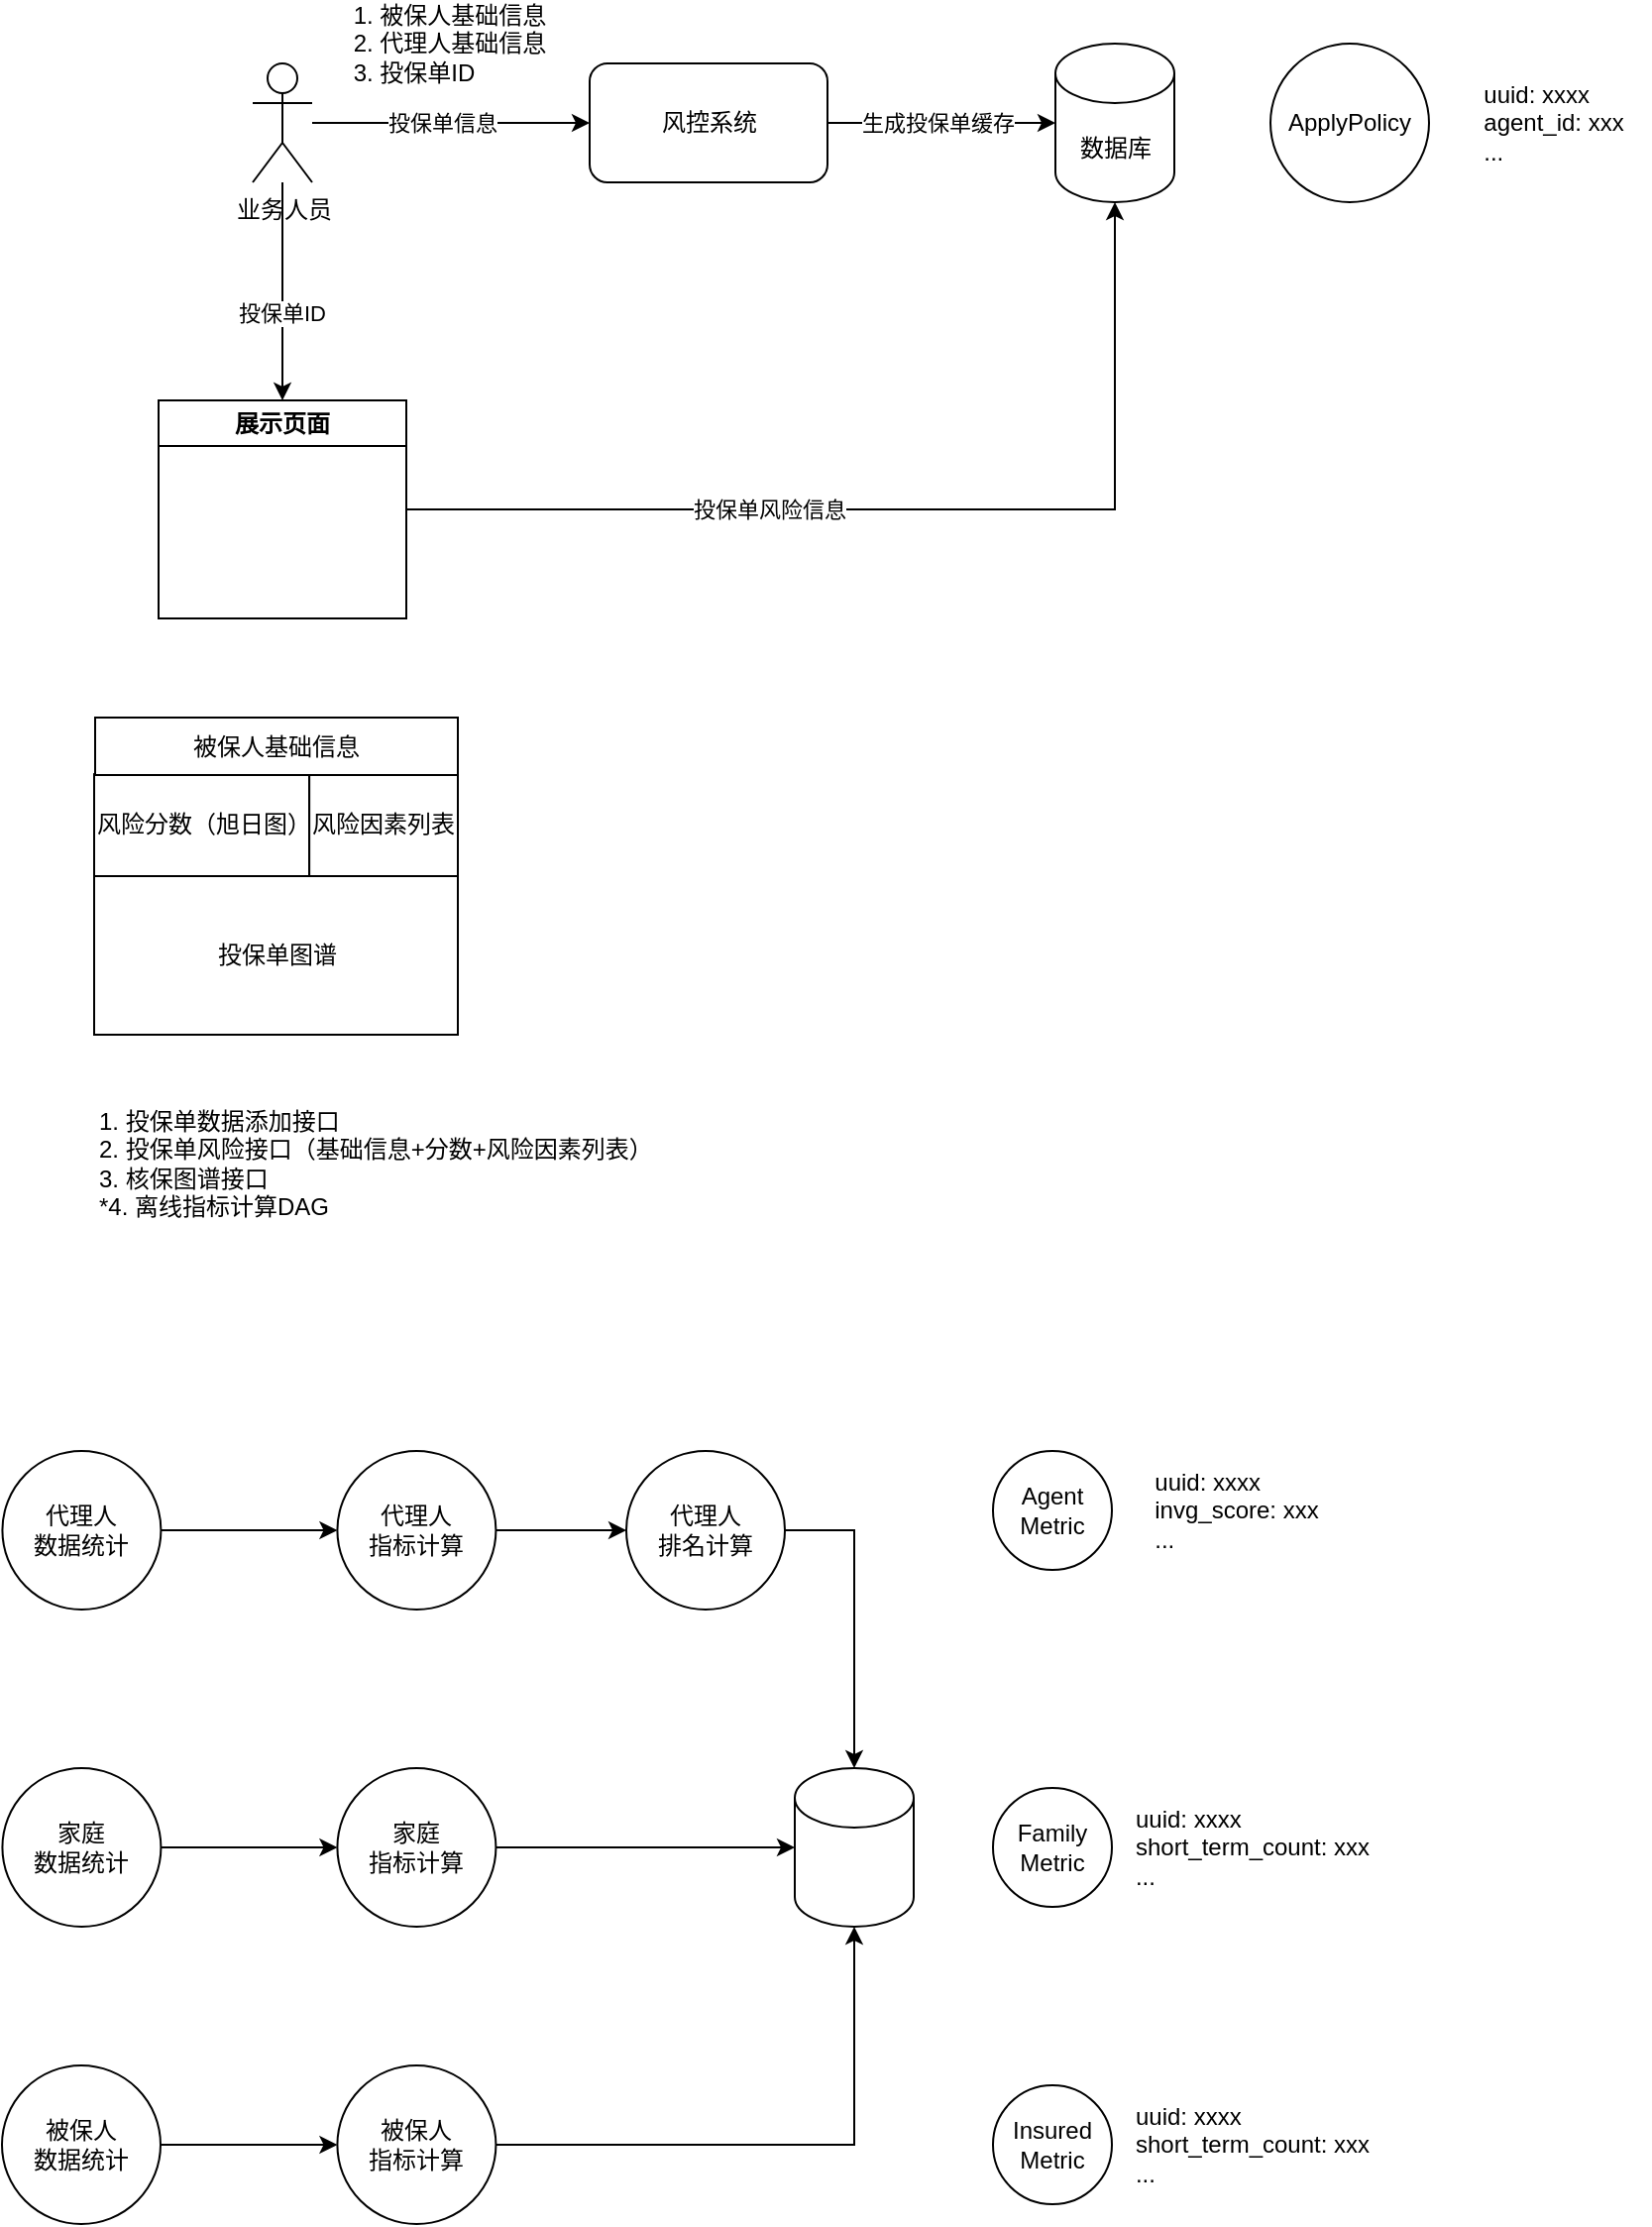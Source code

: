 <mxfile version="21.8.2" type="github">
  <diagram name="Page-1" id="D61PyfcK58h0UPg5Ae6O">
    <mxGraphModel dx="2074" dy="2250" grid="1" gridSize="10" guides="1" tooltips="1" connect="1" arrows="1" fold="1" page="1" pageScale="1" pageWidth="850" pageHeight="1100" math="0" shadow="0">
      <root>
        <mxCell id="0" />
        <mxCell id="1" parent="0" />
        <mxCell id="CutPcQzICrdOBgq3EssP-4" style="edgeStyle=orthogonalEdgeStyle;rounded=0;orthogonalLoop=1;jettySize=auto;html=1;" edge="1" parent="1" source="CutPcQzICrdOBgq3EssP-1" target="CutPcQzICrdOBgq3EssP-2">
          <mxGeometry relative="1" as="geometry" />
        </mxCell>
        <mxCell id="CutPcQzICrdOBgq3EssP-6" value="投保单信息" style="edgeLabel;html=1;align=center;verticalAlign=middle;resizable=0;points=[];" vertex="1" connectable="0" parent="CutPcQzICrdOBgq3EssP-4">
          <mxGeometry x="-0.329" relative="1" as="geometry">
            <mxPoint x="18" as="offset" />
          </mxGeometry>
        </mxCell>
        <mxCell id="CutPcQzICrdOBgq3EssP-11" style="edgeStyle=orthogonalEdgeStyle;rounded=0;orthogonalLoop=1;jettySize=auto;html=1;" edge="1" parent="1" source="CutPcQzICrdOBgq3EssP-1" target="CutPcQzICrdOBgq3EssP-9">
          <mxGeometry relative="1" as="geometry" />
        </mxCell>
        <mxCell id="CutPcQzICrdOBgq3EssP-13" value="投保单ID" style="edgeLabel;html=1;align=center;verticalAlign=middle;resizable=0;points=[];" vertex="1" connectable="0" parent="CutPcQzICrdOBgq3EssP-11">
          <mxGeometry x="0.173" y="-1" relative="1" as="geometry">
            <mxPoint y="1" as="offset" />
          </mxGeometry>
        </mxCell>
        <mxCell id="CutPcQzICrdOBgq3EssP-1" value="业务人员" style="shape=umlActor;verticalLabelPosition=bottom;verticalAlign=top;html=1;outlineConnect=0;" vertex="1" parent="1">
          <mxGeometry x="216.5" y="-960" width="30" height="60" as="geometry" />
        </mxCell>
        <mxCell id="CutPcQzICrdOBgq3EssP-5" style="edgeStyle=orthogonalEdgeStyle;rounded=0;orthogonalLoop=1;jettySize=auto;html=1;" edge="1" parent="1" source="CutPcQzICrdOBgq3EssP-2" target="CutPcQzICrdOBgq3EssP-3">
          <mxGeometry relative="1" as="geometry" />
        </mxCell>
        <mxCell id="CutPcQzICrdOBgq3EssP-7" value="生成投保单缓存" style="edgeLabel;html=1;align=center;verticalAlign=middle;resizable=0;points=[];" vertex="1" connectable="0" parent="CutPcQzICrdOBgq3EssP-5">
          <mxGeometry x="-0.478" relative="1" as="geometry">
            <mxPoint x="25" as="offset" />
          </mxGeometry>
        </mxCell>
        <mxCell id="CutPcQzICrdOBgq3EssP-2" value="风控系统" style="rounded=1;whiteSpace=wrap;html=1;" vertex="1" parent="1">
          <mxGeometry x="386.5" y="-960" width="120" height="60" as="geometry" />
        </mxCell>
        <mxCell id="CutPcQzICrdOBgq3EssP-3" value="数据库" style="shape=cylinder3;whiteSpace=wrap;html=1;boundedLbl=1;backgroundOutline=1;size=15;" vertex="1" parent="1">
          <mxGeometry x="621.5" y="-970" width="60" height="80" as="geometry" />
        </mxCell>
        <mxCell id="CutPcQzICrdOBgq3EssP-8" value="1. 被保人基础信息&lt;br&gt;&lt;div style=&quot;text-align: left;&quot;&gt;&lt;span style=&quot;background-color: initial;&quot;&gt;2. 代理人基础信息&lt;/span&gt;&lt;/div&gt;&lt;div style=&quot;text-align: left;&quot;&gt;&lt;span style=&quot;background-color: initial;&quot;&gt;3. 投保单ID&lt;/span&gt;&lt;/div&gt;" style="text;html=1;strokeColor=none;fillColor=none;align=center;verticalAlign=middle;whiteSpace=wrap;rounded=0;" vertex="1" parent="1">
          <mxGeometry x="260" y="-990" width="111.5" height="40" as="geometry" />
        </mxCell>
        <mxCell id="CutPcQzICrdOBgq3EssP-9" value="展示页面" style="swimlane;whiteSpace=wrap;html=1;" vertex="1" parent="1">
          <mxGeometry x="169" y="-790" width="125" height="110" as="geometry" />
        </mxCell>
        <mxCell id="CutPcQzICrdOBgq3EssP-12" style="edgeStyle=orthogonalEdgeStyle;rounded=0;orthogonalLoop=1;jettySize=auto;html=1;entryX=0.5;entryY=1;entryDx=0;entryDy=0;entryPerimeter=0;" edge="1" parent="1" source="CutPcQzICrdOBgq3EssP-9" target="CutPcQzICrdOBgq3EssP-3">
          <mxGeometry relative="1" as="geometry" />
        </mxCell>
        <mxCell id="CutPcQzICrdOBgq3EssP-14" value="投保单风险信息" style="edgeLabel;html=1;align=center;verticalAlign=middle;resizable=0;points=[];" vertex="1" connectable="0" parent="CutPcQzICrdOBgq3EssP-12">
          <mxGeometry x="-0.44" relative="1" as="geometry">
            <mxPoint x="39" as="offset" />
          </mxGeometry>
        </mxCell>
        <mxCell id="CutPcQzICrdOBgq3EssP-22" value="1. 投保单数据添加接口&lt;br&gt;2. 投保单风险接口（基础信息+分数+风险因素列表）&lt;br&gt;3. 核保图谱接口&lt;br&gt;*4. 离线指标计算DAG" style="text;html=1;strokeColor=none;fillColor=none;align=left;verticalAlign=middle;whiteSpace=wrap;rounded=0;" vertex="1" parent="1">
          <mxGeometry x="136.5" y="-440" width="313.5" height="70" as="geometry" />
        </mxCell>
        <mxCell id="CutPcQzICrdOBgq3EssP-17" value="风险分数（旭日图）" style="rounded=0;whiteSpace=wrap;html=1;" vertex="1" parent="1">
          <mxGeometry x="136.5" y="-601.43" width="108.571" height="51.429" as="geometry" />
        </mxCell>
        <mxCell id="CutPcQzICrdOBgq3EssP-18" value="风险因素列表" style="rounded=0;whiteSpace=wrap;html=1;" vertex="1" parent="1">
          <mxGeometry x="245.07" y="-601.43" width="74.93" height="51.43" as="geometry" />
        </mxCell>
        <mxCell id="CutPcQzICrdOBgq3EssP-19" value="投保单图谱" style="rounded=0;whiteSpace=wrap;html=1;" vertex="1" parent="1">
          <mxGeometry x="136.5" y="-550" width="183.5" height="80" as="geometry" />
        </mxCell>
        <mxCell id="CutPcQzICrdOBgq3EssP-23" value="被保人基础信息" style="rounded=0;whiteSpace=wrap;html=1;" vertex="1" parent="1">
          <mxGeometry x="137" y="-630" width="183" height="29" as="geometry" />
        </mxCell>
        <mxCell id="CutPcQzICrdOBgq3EssP-30" style="edgeStyle=orthogonalEdgeStyle;rounded=0;orthogonalLoop=1;jettySize=auto;html=1;" edge="1" parent="1" source="CutPcQzICrdOBgq3EssP-24" target="CutPcQzICrdOBgq3EssP-27">
          <mxGeometry relative="1" as="geometry" />
        </mxCell>
        <mxCell id="CutPcQzICrdOBgq3EssP-24" value="代理人&lt;br&gt;数据统计" style="ellipse;whiteSpace=wrap;html=1;aspect=fixed;" vertex="1" parent="1">
          <mxGeometry x="90.21" y="-260" width="80" height="80" as="geometry" />
        </mxCell>
        <mxCell id="CutPcQzICrdOBgq3EssP-31" style="edgeStyle=orthogonalEdgeStyle;rounded=0;orthogonalLoop=1;jettySize=auto;html=1;entryX=0;entryY=0.5;entryDx=0;entryDy=0;" edge="1" parent="1" source="CutPcQzICrdOBgq3EssP-25" target="CutPcQzICrdOBgq3EssP-28">
          <mxGeometry relative="1" as="geometry" />
        </mxCell>
        <mxCell id="CutPcQzICrdOBgq3EssP-25" value="家庭&lt;br&gt;数据统计" style="ellipse;whiteSpace=wrap;html=1;aspect=fixed;" vertex="1" parent="1">
          <mxGeometry x="90.21" y="-100" width="80" height="80" as="geometry" />
        </mxCell>
        <mxCell id="CutPcQzICrdOBgq3EssP-32" style="edgeStyle=orthogonalEdgeStyle;rounded=0;orthogonalLoop=1;jettySize=auto;html=1;entryX=0;entryY=0.5;entryDx=0;entryDy=0;" edge="1" parent="1" source="CutPcQzICrdOBgq3EssP-26" target="CutPcQzICrdOBgq3EssP-29">
          <mxGeometry relative="1" as="geometry" />
        </mxCell>
        <mxCell id="CutPcQzICrdOBgq3EssP-26" value="被保人&lt;br&gt;数据统计" style="ellipse;whiteSpace=wrap;html=1;aspect=fixed;" vertex="1" parent="1">
          <mxGeometry x="90.0" y="50" width="80" height="80" as="geometry" />
        </mxCell>
        <mxCell id="CutPcQzICrdOBgq3EssP-34" style="edgeStyle=orthogonalEdgeStyle;rounded=0;orthogonalLoop=1;jettySize=auto;html=1;entryX=0;entryY=0.5;entryDx=0;entryDy=0;" edge="1" parent="1" source="CutPcQzICrdOBgq3EssP-27" target="CutPcQzICrdOBgq3EssP-33">
          <mxGeometry relative="1" as="geometry" />
        </mxCell>
        <mxCell id="CutPcQzICrdOBgq3EssP-27" value="代理人&lt;br&gt;指标计算" style="ellipse;whiteSpace=wrap;html=1;aspect=fixed;" vertex="1" parent="1">
          <mxGeometry x="259.21" y="-260" width="80" height="80" as="geometry" />
        </mxCell>
        <mxCell id="CutPcQzICrdOBgq3EssP-37" style="edgeStyle=orthogonalEdgeStyle;rounded=0;orthogonalLoop=1;jettySize=auto;html=1;" edge="1" parent="1" source="CutPcQzICrdOBgq3EssP-28" target="CutPcQzICrdOBgq3EssP-35">
          <mxGeometry relative="1" as="geometry" />
        </mxCell>
        <mxCell id="CutPcQzICrdOBgq3EssP-28" value="家庭&lt;br&gt;指标计算" style="ellipse;whiteSpace=wrap;html=1;aspect=fixed;" vertex="1" parent="1">
          <mxGeometry x="259.21" y="-100" width="80" height="80" as="geometry" />
        </mxCell>
        <mxCell id="CutPcQzICrdOBgq3EssP-29" value="被保人&lt;br&gt;指标计算" style="ellipse;whiteSpace=wrap;html=1;aspect=fixed;" vertex="1" parent="1">
          <mxGeometry x="259.21" y="50" width="80" height="80" as="geometry" />
        </mxCell>
        <mxCell id="CutPcQzICrdOBgq3EssP-33" value="代理人&lt;br&gt;排名计算" style="ellipse;whiteSpace=wrap;html=1;aspect=fixed;" vertex="1" parent="1">
          <mxGeometry x="405" y="-260" width="80" height="80" as="geometry" />
        </mxCell>
        <mxCell id="CutPcQzICrdOBgq3EssP-35" value="" style="shape=cylinder3;whiteSpace=wrap;html=1;boundedLbl=1;backgroundOutline=1;size=15;" vertex="1" parent="1">
          <mxGeometry x="490" y="-100" width="60" height="80" as="geometry" />
        </mxCell>
        <mxCell id="CutPcQzICrdOBgq3EssP-36" style="edgeStyle=orthogonalEdgeStyle;rounded=0;orthogonalLoop=1;jettySize=auto;html=1;entryX=0.5;entryY=0;entryDx=0;entryDy=0;entryPerimeter=0;" edge="1" parent="1" source="CutPcQzICrdOBgq3EssP-33" target="CutPcQzICrdOBgq3EssP-35">
          <mxGeometry relative="1" as="geometry" />
        </mxCell>
        <mxCell id="CutPcQzICrdOBgq3EssP-38" style="edgeStyle=orthogonalEdgeStyle;rounded=0;orthogonalLoop=1;jettySize=auto;html=1;entryX=0.5;entryY=1;entryDx=0;entryDy=0;entryPerimeter=0;" edge="1" parent="1" source="CutPcQzICrdOBgq3EssP-29" target="CutPcQzICrdOBgq3EssP-35">
          <mxGeometry relative="1" as="geometry" />
        </mxCell>
        <mxCell id="CutPcQzICrdOBgq3EssP-41" value="" style="group" vertex="1" connectable="0" parent="1">
          <mxGeometry x="590" y="-260" width="171.5" height="60" as="geometry" />
        </mxCell>
        <mxCell id="CutPcQzICrdOBgq3EssP-39" value="Agent&lt;br&gt;Metric" style="ellipse;whiteSpace=wrap;html=1;aspect=fixed;" vertex="1" parent="CutPcQzICrdOBgq3EssP-41">
          <mxGeometry width="60" height="60" as="geometry" />
        </mxCell>
        <mxCell id="CutPcQzICrdOBgq3EssP-40" value="&lt;div style=&quot;text-align: left;&quot;&gt;&lt;span style=&quot;background-color: initial;&quot;&gt;uuid: xxxx&lt;/span&gt;&lt;/div&gt;&lt;div style=&quot;text-align: left;&quot;&gt;&lt;span style=&quot;background-color: initial;&quot;&gt;invg_score: xxx&lt;/span&gt;&lt;/div&gt;&lt;div style=&quot;text-align: left;&quot;&gt;&lt;span style=&quot;background-color: initial;&quot;&gt;...&lt;/span&gt;&lt;/div&gt;" style="text;html=1;strokeColor=none;fillColor=none;align=center;verticalAlign=middle;whiteSpace=wrap;rounded=0;" vertex="1" parent="CutPcQzICrdOBgq3EssP-41">
          <mxGeometry x="73.5" y="15" width="98" height="30" as="geometry" />
        </mxCell>
        <mxCell id="CutPcQzICrdOBgq3EssP-42" value="" style="group" vertex="1" connectable="0" parent="1">
          <mxGeometry x="590" y="-90" width="220" height="60" as="geometry" />
        </mxCell>
        <mxCell id="CutPcQzICrdOBgq3EssP-43" value="Family&lt;br&gt;Metric" style="ellipse;whiteSpace=wrap;html=1;aspect=fixed;" vertex="1" parent="CutPcQzICrdOBgq3EssP-42">
          <mxGeometry width="60" height="60" as="geometry" />
        </mxCell>
        <mxCell id="CutPcQzICrdOBgq3EssP-44" value="&lt;div style=&quot;text-align: left;&quot;&gt;&lt;span style=&quot;background-color: initial;&quot;&gt;uuid: xxxx&lt;/span&gt;&lt;/div&gt;&lt;div style=&quot;text-align: left;&quot;&gt;&lt;span style=&quot;background-color: initial;&quot;&gt;short_term_count: xxx&lt;/span&gt;&lt;/div&gt;&lt;div style=&quot;text-align: left;&quot;&gt;&lt;span style=&quot;background-color: initial;&quot;&gt;...&lt;/span&gt;&lt;/div&gt;" style="text;html=1;strokeColor=none;fillColor=none;align=center;verticalAlign=middle;whiteSpace=wrap;rounded=0;" vertex="1" parent="CutPcQzICrdOBgq3EssP-42">
          <mxGeometry x="68.496" y="15" width="125.714" height="30" as="geometry" />
        </mxCell>
        <mxCell id="CutPcQzICrdOBgq3EssP-46" value="" style="group" vertex="1" connectable="0" parent="1">
          <mxGeometry x="590" y="60" width="220" height="60" as="geometry" />
        </mxCell>
        <mxCell id="CutPcQzICrdOBgq3EssP-47" value="Insured&lt;br&gt;Metric" style="ellipse;whiteSpace=wrap;html=1;aspect=fixed;" vertex="1" parent="CutPcQzICrdOBgq3EssP-46">
          <mxGeometry width="60" height="60" as="geometry" />
        </mxCell>
        <mxCell id="CutPcQzICrdOBgq3EssP-48" value="&lt;div style=&quot;text-align: left;&quot;&gt;&lt;span style=&quot;background-color: initial;&quot;&gt;uuid: xxxx&lt;/span&gt;&lt;/div&gt;&lt;div style=&quot;text-align: left;&quot;&gt;&lt;span style=&quot;background-color: initial;&quot;&gt;short_term_count: xxx&lt;/span&gt;&lt;/div&gt;&lt;div style=&quot;text-align: left;&quot;&gt;&lt;span style=&quot;background-color: initial;&quot;&gt;...&lt;/span&gt;&lt;/div&gt;" style="text;html=1;strokeColor=none;fillColor=none;align=center;verticalAlign=middle;whiteSpace=wrap;rounded=0;" vertex="1" parent="CutPcQzICrdOBgq3EssP-46">
          <mxGeometry x="68.496" y="15" width="125.714" height="30" as="geometry" />
        </mxCell>
        <mxCell id="CutPcQzICrdOBgq3EssP-49" value="" style="group" vertex="1" connectable="0" parent="1">
          <mxGeometry x="750" y="-950" width="171.5" height="60" as="geometry" />
        </mxCell>
        <mxCell id="CutPcQzICrdOBgq3EssP-50" value="ApplyPolicy" style="ellipse;whiteSpace=wrap;html=1;aspect=fixed;" vertex="1" parent="CutPcQzICrdOBgq3EssP-49">
          <mxGeometry x="-20" y="-20" width="80" height="80" as="geometry" />
        </mxCell>
        <mxCell id="CutPcQzICrdOBgq3EssP-51" value="&lt;div style=&quot;text-align: left;&quot;&gt;&lt;span style=&quot;background-color: initial;&quot;&gt;uuid: xxxx&lt;/span&gt;&lt;/div&gt;&lt;div style=&quot;text-align: left;&quot;&gt;&lt;span style=&quot;background-color: initial;&quot;&gt;agent_id: xxx&lt;/span&gt;&lt;/div&gt;&lt;div style=&quot;text-align: left;&quot;&gt;&lt;span style=&quot;background-color: initial;&quot;&gt;...&lt;/span&gt;&lt;/div&gt;" style="text;html=1;strokeColor=none;fillColor=none;align=center;verticalAlign=middle;whiteSpace=wrap;rounded=0;" vertex="1" parent="CutPcQzICrdOBgq3EssP-49">
          <mxGeometry x="73.5" y="5" width="98" height="30" as="geometry" />
        </mxCell>
      </root>
    </mxGraphModel>
  </diagram>
</mxfile>

